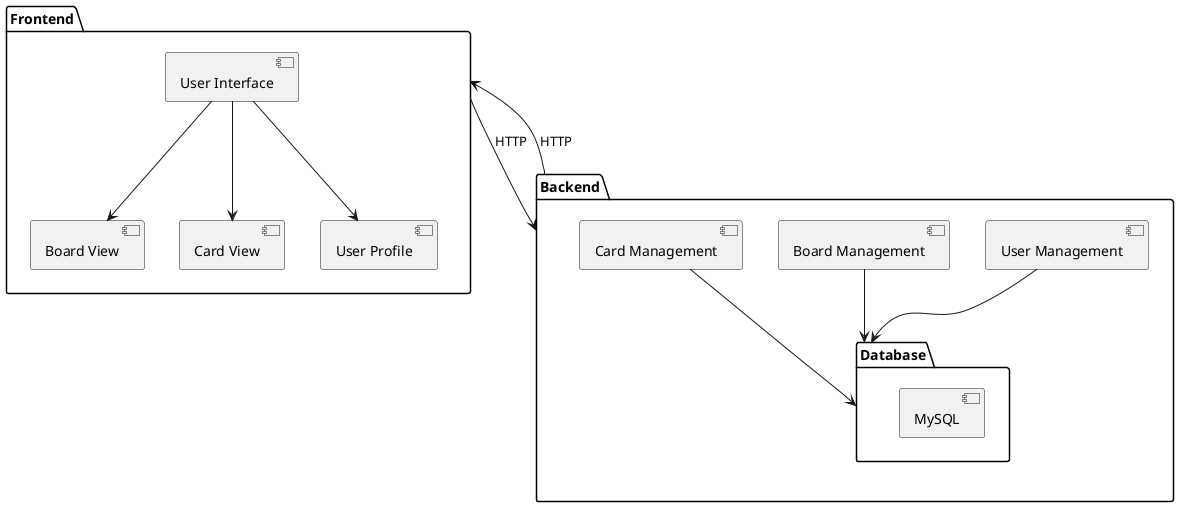@startuml Component Diagram

package "Frontend" {
  [User Interface] as UI
  UI --> [Board View]
  UI --> [Card View]
  UI --> [User Profile]
}

package "Backend" {
  [User Management] as UM
  [Board Management] as BM
  [Card Management] as CM
  UM --> [Database]
  BM --> [Database]
  CM --> [Database]
}

package "Database" {
  [MySQL] as DB
}

Frontend --> Backend : HTTP
Backend --> Frontend :HTTP

@enduml
